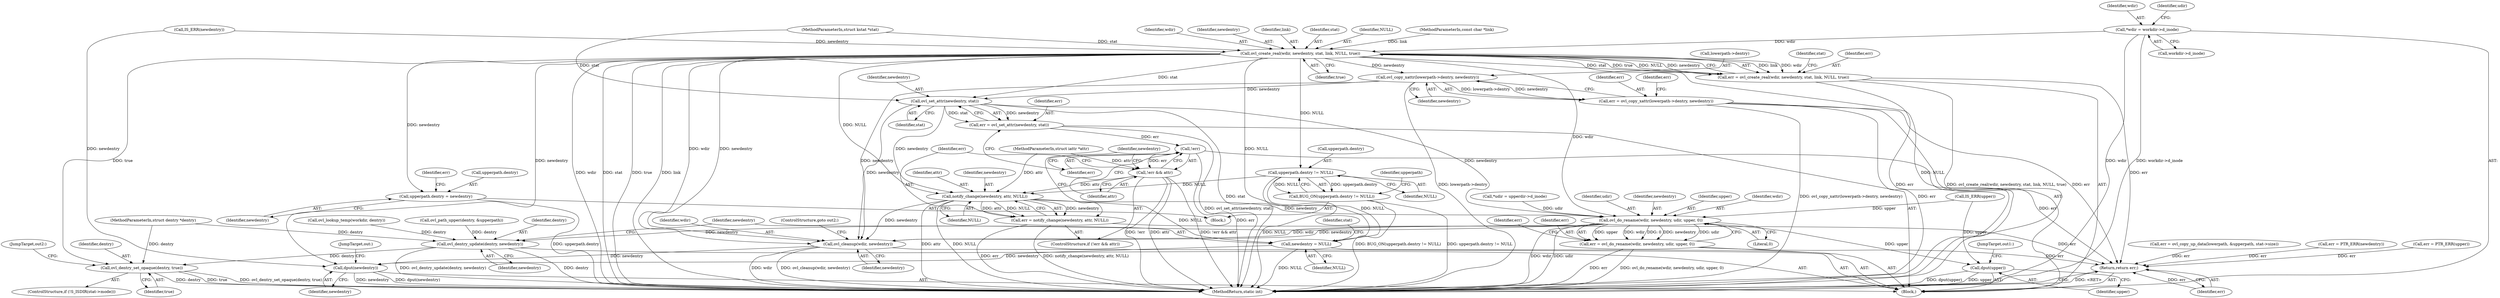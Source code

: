 digraph "0_linux_ab79efab0a0ba01a74df782eb7fa44b044dae8b5@pointer" {
"1000112" [label="(Call,*wdir = workdir->d_inode)"];
"1000180" [label="(Call,ovl_create_real(wdir, newdentry, stat, link, NULL, true))"];
"1000178" [label="(Call,err = ovl_create_real(wdir, newdentry, stat, link, NULL, true))"];
"1000305" [label="(Return,return err;)"];
"1000207" [label="(Call,upperpath.dentry != NULL)"];
"1000206" [label="(Call,BUG_ON(upperpath.dentry != NULL))"];
"1000258" [label="(Call,notify_change(newdentry, attr, NULL))"];
"1000256" [label="(Call,err = notify_change(newdentry, attr, NULL))"];
"1000274" [label="(Call,ovl_do_rename(wdir, newdentry, udir, upper, 0))"];
"1000272" [label="(Call,err = ovl_do_rename(wdir, newdentry, udir, upper, 0))"];
"1000283" [label="(Call,ovl_dentry_update(dentry, newdentry))"];
"1000295" [label="(Call,ovl_dentry_set_opaque(dentry, true))"];
"1000299" [label="(Call,dput(upper))"];
"1000308" [label="(Call,ovl_cleanup(wdir, newdentry))"];
"1000302" [label="(Call,dput(newdentry))"];
"1000286" [label="(Call,newdentry = NULL)"];
"1000212" [label="(Call,upperpath.dentry = newdentry)"];
"1000231" [label="(Call,ovl_copy_xattr(lowerpath->dentry, newdentry))"];
"1000229" [label="(Call,err = ovl_copy_xattr(lowerpath->dentry, newdentry))"];
"1000248" [label="(Call,ovl_set_attr(newdentry, stat))"];
"1000246" [label="(Call,err = ovl_set_attr(newdentry, stat))"];
"1000253" [label="(Call,!err)"];
"1000252" [label="(Call,!err && attr)"];
"1000202" [label="(Call,ovl_path_upper(dentry, &upperpath))"];
"1000182" [label="(Identifier,newdentry)"];
"1000208" [label="(Call,upperpath.dentry)"];
"1000250" [label="(Identifier,stat)"];
"1000277" [label="(Identifier,udir)"];
"1000113" [label="(Identifier,wdir)"];
"1000212" [label="(Call,upperpath.dentry = newdentry)"];
"1000288" [label="(Identifier,NULL)"];
"1000112" [label="(Call,*wdir = workdir->d_inode)"];
"1000276" [label="(Identifier,newdentry)"];
"1000278" [label="(Identifier,upper)"];
"1000303" [label="(Identifier,newdentry)"];
"1000216" [label="(Identifier,newdentry)"];
"1000257" [label="(Identifier,err)"];
"1000308" [label="(Call,ovl_cleanup(wdir, newdentry))"];
"1000260" [label="(Identifier,attr)"];
"1000211" [label="(Identifier,NULL)"];
"1000300" [label="(Identifier,upper)"];
"1000309" [label="(Identifier,wdir)"];
"1000253" [label="(Call,!err)"];
"1000165" [label="(Call,err = PTR_ERR(upper))"];
"1000105" [label="(MethodParameterIn,struct dentry *dentry)"];
"1000249" [label="(Identifier,newdentry)"];
"1000217" [label="(Call,err = ovl_copy_up_data(lowerpath, &upperpath, stat->size))"];
"1000143" [label="(Call,err = PTR_ERR(newdentry))"];
"1000114" [label="(Call,workdir->d_inode)"];
"1000108" [label="(MethodParameterIn,struct iattr *attr)"];
"1000285" [label="(Identifier,newdentry)"];
"1000170" [label="(Call,IS_ERR(upper))"];
"1000251" [label="(ControlStructure,if (!err && attr))"];
"1000311" [label="(ControlStructure,goto out2;)"];
"1000232" [label="(Call,lowerpath->dentry)"];
"1000107" [label="(MethodParameterIn,struct kstat *stat)"];
"1000305" [label="(Return,return err;)"];
"1000119" [label="(Identifier,udir)"];
"1000184" [label="(Identifier,link)"];
"1000214" [label="(Identifier,upperpath)"];
"1000189" [label="(Identifier,stat)"];
"1000261" [label="(Identifier,NULL)"];
"1000275" [label="(Identifier,wdir)"];
"1000299" [label="(Call,dput(upper))"];
"1000306" [label="(Identifier,err)"];
"1000266" [label="(Identifier,newdentry)"];
"1000231" [label="(Call,ovl_copy_xattr(lowerpath->dentry, newdentry))"];
"1000248" [label="(Call,ovl_set_attr(newdentry, stat))"];
"1000140" [label="(Call,ovl_lookup_temp(workdir, dentry))"];
"1000310" [label="(Identifier,newdentry)"];
"1000286" [label="(Call,newdentry = NULL)"];
"1000258" [label="(Call,notify_change(newdentry, attr, NULL))"];
"1000179" [label="(Identifier,err)"];
"1000246" [label="(Call,err = ovl_set_attr(newdentry, stat))"];
"1000207" [label="(Call,upperpath.dentry != NULL)"];
"1000252" [label="(Call,!err && attr)"];
"1000281" [label="(Identifier,err)"];
"1000289" [label="(ControlStructure,if (!S_ISDIR(stat->mode)))"];
"1000256" [label="(Call,err = notify_change(newdentry, attr, NULL))"];
"1000118" [label="(Call,*udir = upperdir->d_inode)"];
"1000293" [label="(Identifier,stat)"];
"1000279" [label="(Literal,0)"];
"1000287" [label="(Identifier,newdentry)"];
"1000296" [label="(Identifier,dentry)"];
"1000230" [label="(Identifier,err)"];
"1000183" [label="(Identifier,stat)"];
"1000295" [label="(Call,ovl_dentry_set_opaque(dentry, true))"];
"1000200" [label="(Block,)"];
"1000206" [label="(Call,BUG_ON(upperpath.dentry != NULL))"];
"1000312" [label="(MethodReturn,static int)"];
"1000185" [label="(Identifier,NULL)"];
"1000298" [label="(JumpTarget,out2:)"];
"1000259" [label="(Identifier,newdentry)"];
"1000274" [label="(Call,ovl_do_rename(wdir, newdentry, udir, upper, 0))"];
"1000148" [label="(Call,IS_ERR(newdentry))"];
"1000284" [label="(Identifier,dentry)"];
"1000110" [label="(Block,)"];
"1000304" [label="(JumpTarget,out:)"];
"1000178" [label="(Call,err = ovl_create_real(wdir, newdentry, stat, link, NULL, true))"];
"1000273" [label="(Identifier,err)"];
"1000283" [label="(Call,ovl_dentry_update(dentry, newdentry))"];
"1000247" [label="(Identifier,err)"];
"1000255" [label="(Identifier,attr)"];
"1000235" [label="(Identifier,newdentry)"];
"1000213" [label="(Call,upperpath.dentry)"];
"1000218" [label="(Identifier,err)"];
"1000297" [label="(Identifier,true)"];
"1000109" [label="(MethodParameterIn,const char *link)"];
"1000302" [label="(Call,dput(newdentry))"];
"1000254" [label="(Identifier,err)"];
"1000301" [label="(JumpTarget,out1:)"];
"1000237" [label="(Identifier,err)"];
"1000272" [label="(Call,err = ovl_do_rename(wdir, newdentry, udir, upper, 0))"];
"1000180" [label="(Call,ovl_create_real(wdir, newdentry, stat, link, NULL, true))"];
"1000229" [label="(Call,err = ovl_copy_xattr(lowerpath->dentry, newdentry))"];
"1000181" [label="(Identifier,wdir)"];
"1000186" [label="(Identifier,true)"];
"1000112" -> "1000110"  [label="AST: "];
"1000112" -> "1000114"  [label="CFG: "];
"1000113" -> "1000112"  [label="AST: "];
"1000114" -> "1000112"  [label="AST: "];
"1000119" -> "1000112"  [label="CFG: "];
"1000112" -> "1000312"  [label="DDG: workdir->d_inode"];
"1000112" -> "1000312"  [label="DDG: wdir"];
"1000112" -> "1000180"  [label="DDG: wdir"];
"1000180" -> "1000178"  [label="AST: "];
"1000180" -> "1000186"  [label="CFG: "];
"1000181" -> "1000180"  [label="AST: "];
"1000182" -> "1000180"  [label="AST: "];
"1000183" -> "1000180"  [label="AST: "];
"1000184" -> "1000180"  [label="AST: "];
"1000185" -> "1000180"  [label="AST: "];
"1000186" -> "1000180"  [label="AST: "];
"1000178" -> "1000180"  [label="CFG: "];
"1000180" -> "1000312"  [label="DDG: NULL"];
"1000180" -> "1000312"  [label="DDG: wdir"];
"1000180" -> "1000312"  [label="DDG: stat"];
"1000180" -> "1000312"  [label="DDG: true"];
"1000180" -> "1000312"  [label="DDG: link"];
"1000180" -> "1000178"  [label="DDG: link"];
"1000180" -> "1000178"  [label="DDG: wdir"];
"1000180" -> "1000178"  [label="DDG: stat"];
"1000180" -> "1000178"  [label="DDG: true"];
"1000180" -> "1000178"  [label="DDG: NULL"];
"1000180" -> "1000178"  [label="DDG: newdentry"];
"1000148" -> "1000180"  [label="DDG: newdentry"];
"1000107" -> "1000180"  [label="DDG: stat"];
"1000109" -> "1000180"  [label="DDG: link"];
"1000180" -> "1000207"  [label="DDG: NULL"];
"1000180" -> "1000212"  [label="DDG: newdentry"];
"1000180" -> "1000231"  [label="DDG: newdentry"];
"1000180" -> "1000248"  [label="DDG: stat"];
"1000180" -> "1000258"  [label="DDG: NULL"];
"1000180" -> "1000274"  [label="DDG: wdir"];
"1000180" -> "1000286"  [label="DDG: NULL"];
"1000180" -> "1000295"  [label="DDG: true"];
"1000180" -> "1000302"  [label="DDG: newdentry"];
"1000180" -> "1000308"  [label="DDG: wdir"];
"1000180" -> "1000308"  [label="DDG: newdentry"];
"1000178" -> "1000110"  [label="AST: "];
"1000179" -> "1000178"  [label="AST: "];
"1000189" -> "1000178"  [label="CFG: "];
"1000178" -> "1000312"  [label="DDG: err"];
"1000178" -> "1000312"  [label="DDG: ovl_create_real(wdir, newdentry, stat, link, NULL, true)"];
"1000178" -> "1000305"  [label="DDG: err"];
"1000305" -> "1000110"  [label="AST: "];
"1000305" -> "1000306"  [label="CFG: "];
"1000306" -> "1000305"  [label="AST: "];
"1000312" -> "1000305"  [label="CFG: "];
"1000305" -> "1000312"  [label="DDG: <RET>"];
"1000306" -> "1000305"  [label="DDG: err"];
"1000253" -> "1000305"  [label="DDG: err"];
"1000165" -> "1000305"  [label="DDG: err"];
"1000143" -> "1000305"  [label="DDG: err"];
"1000217" -> "1000305"  [label="DDG: err"];
"1000272" -> "1000305"  [label="DDG: err"];
"1000229" -> "1000305"  [label="DDG: err"];
"1000256" -> "1000305"  [label="DDG: err"];
"1000207" -> "1000206"  [label="AST: "];
"1000207" -> "1000211"  [label="CFG: "];
"1000208" -> "1000207"  [label="AST: "];
"1000211" -> "1000207"  [label="AST: "];
"1000206" -> "1000207"  [label="CFG: "];
"1000207" -> "1000312"  [label="DDG: NULL"];
"1000207" -> "1000206"  [label="DDG: upperpath.dentry"];
"1000207" -> "1000206"  [label="DDG: NULL"];
"1000207" -> "1000258"  [label="DDG: NULL"];
"1000207" -> "1000286"  [label="DDG: NULL"];
"1000206" -> "1000200"  [label="AST: "];
"1000214" -> "1000206"  [label="CFG: "];
"1000206" -> "1000312"  [label="DDG: BUG_ON(upperpath.dentry != NULL)"];
"1000206" -> "1000312"  [label="DDG: upperpath.dentry != NULL"];
"1000258" -> "1000256"  [label="AST: "];
"1000258" -> "1000261"  [label="CFG: "];
"1000259" -> "1000258"  [label="AST: "];
"1000260" -> "1000258"  [label="AST: "];
"1000261" -> "1000258"  [label="AST: "];
"1000256" -> "1000258"  [label="CFG: "];
"1000258" -> "1000312"  [label="DDG: attr"];
"1000258" -> "1000312"  [label="DDG: NULL"];
"1000258" -> "1000256"  [label="DDG: newdentry"];
"1000258" -> "1000256"  [label="DDG: attr"];
"1000258" -> "1000256"  [label="DDG: NULL"];
"1000248" -> "1000258"  [label="DDG: newdentry"];
"1000252" -> "1000258"  [label="DDG: attr"];
"1000108" -> "1000258"  [label="DDG: attr"];
"1000258" -> "1000274"  [label="DDG: newdentry"];
"1000258" -> "1000286"  [label="DDG: NULL"];
"1000258" -> "1000308"  [label="DDG: newdentry"];
"1000256" -> "1000251"  [label="AST: "];
"1000257" -> "1000256"  [label="AST: "];
"1000266" -> "1000256"  [label="CFG: "];
"1000256" -> "1000312"  [label="DDG: notify_change(newdentry, attr, NULL)"];
"1000256" -> "1000312"  [label="DDG: err"];
"1000274" -> "1000272"  [label="AST: "];
"1000274" -> "1000279"  [label="CFG: "];
"1000275" -> "1000274"  [label="AST: "];
"1000276" -> "1000274"  [label="AST: "];
"1000277" -> "1000274"  [label="AST: "];
"1000278" -> "1000274"  [label="AST: "];
"1000279" -> "1000274"  [label="AST: "];
"1000272" -> "1000274"  [label="CFG: "];
"1000274" -> "1000312"  [label="DDG: wdir"];
"1000274" -> "1000312"  [label="DDG: udir"];
"1000274" -> "1000272"  [label="DDG: upper"];
"1000274" -> "1000272"  [label="DDG: wdir"];
"1000274" -> "1000272"  [label="DDG: 0"];
"1000274" -> "1000272"  [label="DDG: newdentry"];
"1000274" -> "1000272"  [label="DDG: udir"];
"1000248" -> "1000274"  [label="DDG: newdentry"];
"1000118" -> "1000274"  [label="DDG: udir"];
"1000170" -> "1000274"  [label="DDG: upper"];
"1000274" -> "1000283"  [label="DDG: newdentry"];
"1000274" -> "1000299"  [label="DDG: upper"];
"1000274" -> "1000308"  [label="DDG: wdir"];
"1000274" -> "1000308"  [label="DDG: newdentry"];
"1000272" -> "1000110"  [label="AST: "];
"1000273" -> "1000272"  [label="AST: "];
"1000281" -> "1000272"  [label="CFG: "];
"1000272" -> "1000312"  [label="DDG: ovl_do_rename(wdir, newdentry, udir, upper, 0)"];
"1000272" -> "1000312"  [label="DDG: err"];
"1000283" -> "1000110"  [label="AST: "];
"1000283" -> "1000285"  [label="CFG: "];
"1000284" -> "1000283"  [label="AST: "];
"1000285" -> "1000283"  [label="AST: "];
"1000287" -> "1000283"  [label="CFG: "];
"1000283" -> "1000312"  [label="DDG: dentry"];
"1000283" -> "1000312"  [label="DDG: ovl_dentry_update(dentry, newdentry)"];
"1000140" -> "1000283"  [label="DDG: dentry"];
"1000202" -> "1000283"  [label="DDG: dentry"];
"1000105" -> "1000283"  [label="DDG: dentry"];
"1000283" -> "1000295"  [label="DDG: dentry"];
"1000295" -> "1000289"  [label="AST: "];
"1000295" -> "1000297"  [label="CFG: "];
"1000296" -> "1000295"  [label="AST: "];
"1000297" -> "1000295"  [label="AST: "];
"1000298" -> "1000295"  [label="CFG: "];
"1000295" -> "1000312"  [label="DDG: dentry"];
"1000295" -> "1000312"  [label="DDG: true"];
"1000295" -> "1000312"  [label="DDG: ovl_dentry_set_opaque(dentry, true)"];
"1000105" -> "1000295"  [label="DDG: dentry"];
"1000299" -> "1000110"  [label="AST: "];
"1000299" -> "1000300"  [label="CFG: "];
"1000300" -> "1000299"  [label="AST: "];
"1000301" -> "1000299"  [label="CFG: "];
"1000299" -> "1000312"  [label="DDG: dput(upper)"];
"1000299" -> "1000312"  [label="DDG: upper"];
"1000170" -> "1000299"  [label="DDG: upper"];
"1000308" -> "1000110"  [label="AST: "];
"1000308" -> "1000310"  [label="CFG: "];
"1000309" -> "1000308"  [label="AST: "];
"1000310" -> "1000308"  [label="AST: "];
"1000311" -> "1000308"  [label="CFG: "];
"1000308" -> "1000312"  [label="DDG: wdir"];
"1000308" -> "1000312"  [label="DDG: ovl_cleanup(wdir, newdentry)"];
"1000308" -> "1000302"  [label="DDG: newdentry"];
"1000231" -> "1000308"  [label="DDG: newdentry"];
"1000248" -> "1000308"  [label="DDG: newdentry"];
"1000302" -> "1000110"  [label="AST: "];
"1000302" -> "1000303"  [label="CFG: "];
"1000303" -> "1000302"  [label="AST: "];
"1000304" -> "1000302"  [label="CFG: "];
"1000302" -> "1000312"  [label="DDG: newdentry"];
"1000302" -> "1000312"  [label="DDG: dput(newdentry)"];
"1000286" -> "1000302"  [label="DDG: newdentry"];
"1000148" -> "1000302"  [label="DDG: newdentry"];
"1000286" -> "1000110"  [label="AST: "];
"1000286" -> "1000288"  [label="CFG: "];
"1000287" -> "1000286"  [label="AST: "];
"1000288" -> "1000286"  [label="AST: "];
"1000293" -> "1000286"  [label="CFG: "];
"1000286" -> "1000312"  [label="DDG: NULL"];
"1000212" -> "1000200"  [label="AST: "];
"1000212" -> "1000216"  [label="CFG: "];
"1000213" -> "1000212"  [label="AST: "];
"1000216" -> "1000212"  [label="AST: "];
"1000218" -> "1000212"  [label="CFG: "];
"1000212" -> "1000312"  [label="DDG: upperpath.dentry"];
"1000231" -> "1000229"  [label="AST: "];
"1000231" -> "1000235"  [label="CFG: "];
"1000232" -> "1000231"  [label="AST: "];
"1000235" -> "1000231"  [label="AST: "];
"1000229" -> "1000231"  [label="CFG: "];
"1000231" -> "1000312"  [label="DDG: lowerpath->dentry"];
"1000231" -> "1000229"  [label="DDG: lowerpath->dentry"];
"1000231" -> "1000229"  [label="DDG: newdentry"];
"1000231" -> "1000248"  [label="DDG: newdentry"];
"1000229" -> "1000110"  [label="AST: "];
"1000230" -> "1000229"  [label="AST: "];
"1000237" -> "1000229"  [label="CFG: "];
"1000229" -> "1000312"  [label="DDG: ovl_copy_xattr(lowerpath->dentry, newdentry)"];
"1000229" -> "1000312"  [label="DDG: err"];
"1000248" -> "1000246"  [label="AST: "];
"1000248" -> "1000250"  [label="CFG: "];
"1000249" -> "1000248"  [label="AST: "];
"1000250" -> "1000248"  [label="AST: "];
"1000246" -> "1000248"  [label="CFG: "];
"1000248" -> "1000312"  [label="DDG: stat"];
"1000248" -> "1000246"  [label="DDG: newdentry"];
"1000248" -> "1000246"  [label="DDG: stat"];
"1000107" -> "1000248"  [label="DDG: stat"];
"1000246" -> "1000110"  [label="AST: "];
"1000247" -> "1000246"  [label="AST: "];
"1000254" -> "1000246"  [label="CFG: "];
"1000246" -> "1000312"  [label="DDG: ovl_set_attr(newdentry, stat)"];
"1000246" -> "1000253"  [label="DDG: err"];
"1000253" -> "1000252"  [label="AST: "];
"1000253" -> "1000254"  [label="CFG: "];
"1000254" -> "1000253"  [label="AST: "];
"1000255" -> "1000253"  [label="CFG: "];
"1000252" -> "1000253"  [label="CFG: "];
"1000253" -> "1000312"  [label="DDG: err"];
"1000253" -> "1000252"  [label="DDG: err"];
"1000252" -> "1000251"  [label="AST: "];
"1000252" -> "1000255"  [label="CFG: "];
"1000255" -> "1000252"  [label="AST: "];
"1000257" -> "1000252"  [label="CFG: "];
"1000266" -> "1000252"  [label="CFG: "];
"1000252" -> "1000312"  [label="DDG: !err"];
"1000252" -> "1000312"  [label="DDG: attr"];
"1000252" -> "1000312"  [label="DDG: !err && attr"];
"1000108" -> "1000252"  [label="DDG: attr"];
}
